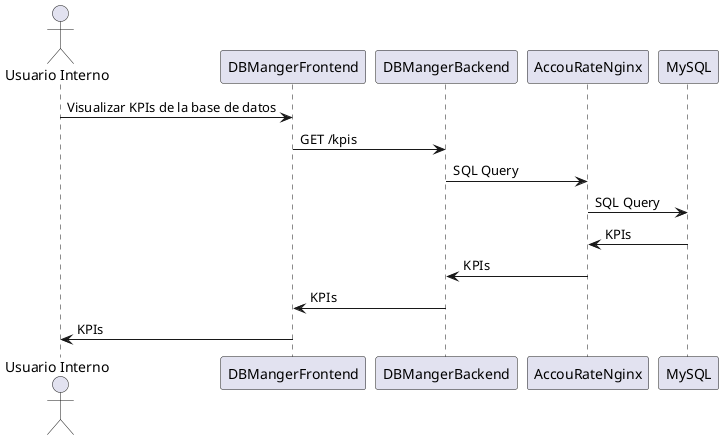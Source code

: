 @startuml "Diagrama de secuencia de Monitor web"

actor "Usuario Interno" as Usuario
participant "DBMangerFrontend" as Monitor
participant "DBMangerBackend" as Backend
participant "AccouRateNginx" as Nginx
participant "MySQL" as MySQL

Usuario -> Monitor: Visualizar KPIs de la base de datos
Monitor -> Backend: GET /kpis
Backend -> Nginx: SQL Query
Nginx -> MySQL: SQL Query
MySQL -> Nginx: KPIs
Nginx -> Backend: KPIs
Backend -> Monitor: KPIs
Monitor -> Usuario: KPIs

@enduml